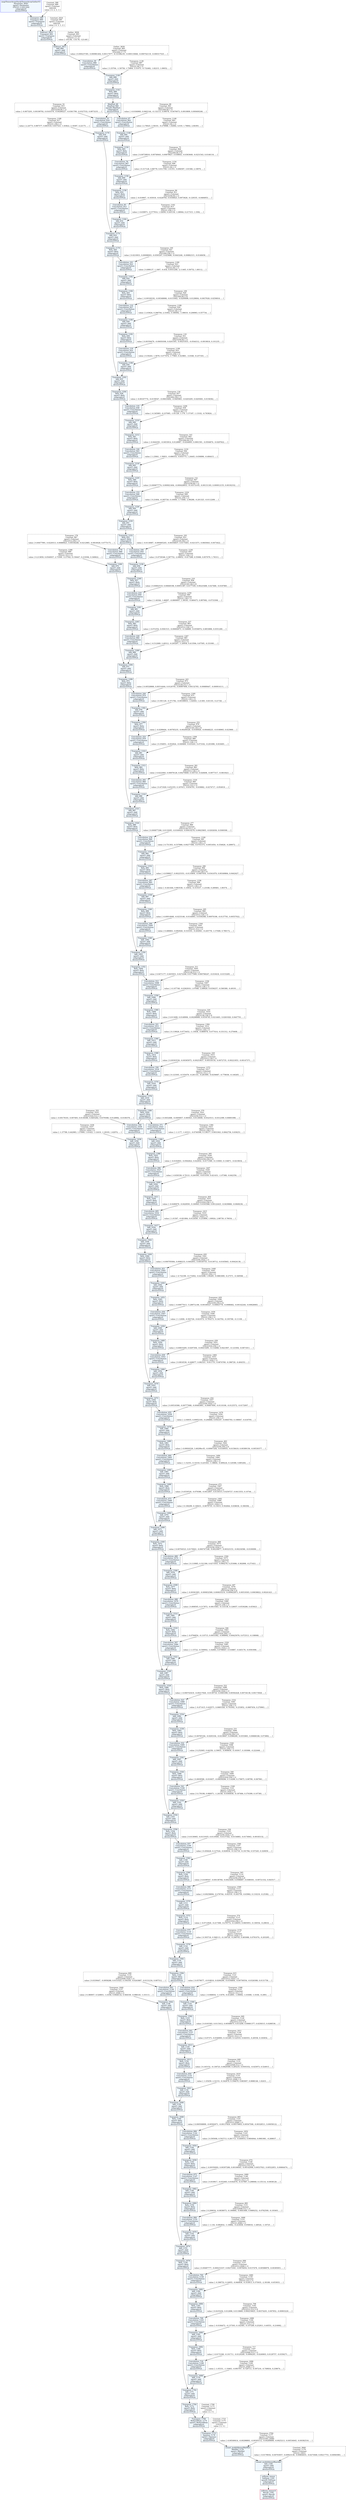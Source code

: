 digraph 
{
    Softmax_1181 [shape=box color=black label="softmax_tensor\nSoftmax_1181\nopset8::Softmax\nsubgraph=0\ndevice=FPGA" fillcolor=aliceblue style=filled]
    Result_1182 [shape=box color=crimson penwidth=1.5 label="softmax_tensor:0\nResult_1182\nopset1::Result\nsubgraph=0\ndevice=FPGA" fillcolor=aliceblue style=filled]
    Softmax_1181 -> Result_1182
    Add_1180 [shape=box color=black label="resnet_model/dense/BiasAdd\nAdd_1180\nopset1::Add\nsubgraph=0\ndevice=FPGA" fillcolor=aliceblue style=filled]
    Add_1180 -> Softmax_1181
    MatMul_1178 [shape=box color=black label="resnet_model/dense/MatMul\nMatMul_1178\nopset1::MatMul\nsubgraph=0\ndevice=FPGA" fillcolor=aliceblue style=filled]
    MatMul_1178 -> Add_1180
    CLONE_0[ shape="box"  style="dashed"  color="black"  label="Constant_3840\nConstant_1179\nopset1::Constant
{f32}[1,1001]
value: [ -0.0179934, -0.00703057, -0.00923136, -0.00804031, -0.0273049, 0.00217751, -0.00945961, ... ]" ]
    CLONE_0 -> Add_1180
    Squeeze_1176 [shape=box color=black label="Transpose_1712\nSqueeze_1176\nopset1::Squeeze\nsubgraph=0\ndevice=FPGA" fillcolor=aliceblue style=filled]
    Squeeze_1176 -> MatMul_1178
    CLONE_1[ shape="box"  style="dashed"  color="black"  label="Transpose_3764\nConstant_1177\nopset1::Constant
{f32}[1001,2048]
value: [ -0.00549414, -0.00298893, -0.00305112, -0.00269899, -0.0025213, -0.00534045, -0.00382516, ... ]" ]
    CLONE_1 -> MatMul_1178
    ReduceMean_1174 [shape=box color=black label="Transpose_1708\nReduceMean_1174\nopset1::ReduceMean\nsubgraph=0\ndevice=FPGA" fillcolor=aliceblue style=filled]
    ReduceMean_1174 -> Squeeze_1176
    CLONE_2[ shape="box"  style="dashed"  color="black"  label="Constant_1710\nConstant_1175\nopset1::Constant
{i32}[2]
value: [ 2, 3 ]" ]
    CLONE_2 -> Squeeze_1176
    Relu_1172 [shape=box color=black label="Transpose_1704\nRelu_1172\nopset1::Relu\nsubgraph=0\ndevice=FPGA" fillcolor=aliceblue style=filled]
    Relu_1172 -> ReduceMean_1174
    CLONE_3[ shape="box"  style="dashed"  color="black"  label="Constant_1706\nConstant_1173\nopset1::Constant
{i32}[2]
value: [ 2, 3 ]" ]
    CLONE_3 -> ReduceMean_1174
    Add_1171 [shape=box color=black label="Transpose_1702\nAdd_1171\nopset1::Add\nsubgraph=0\ndevice=FPGA" fillcolor=aliceblue style=filled]
    Add_1171 -> Relu_1172
    Add_1170 [shape=box color=black label="Transpose_1698\nAdd_1170\nopset1::Add\nsubgraph=0\ndevice=FPGA" fillcolor=aliceblue style=filled]
    Add_1170 -> Add_1171
    Relu_1156 [shape=box color=black label="Transpose_1676\nRelu_1156\nopset1::Relu\nsubgraph=0\ndevice=FPGA" fillcolor=aliceblue style=filled]
    Relu_1156 -> Add_1171
    Add_1155 [shape=box color=black label="Transpose_1674\nAdd_1155\nopset1::Add\nsubgraph=0\ndevice=FPGA" fillcolor=aliceblue style=filled]
    Add_1155 -> Relu_1156
    Add_1154 [shape=box color=black label="Transpose_1670\nAdd_1154\nopset1::Add\nsubgraph=0\ndevice=FPGA" fillcolor=aliceblue style=filled]
    Add_1154 -> Add_1155
    Relu_1140 [shape=box color=black label="Transpose_1648\nRelu_1140\nopset1::Relu\nsubgraph=0\ndevice=FPGA" fillcolor=aliceblue style=filled]
    Relu_1140 -> Add_1155
    Add_1139 [shape=box color=black label="Transpose_1646\nAdd_1139\nopset1::Add\nsubgraph=0\ndevice=FPGA" fillcolor=aliceblue style=filled]
    Add_1139 -> Relu_1140
    Add_1134 [shape=box color=black label="Transpose_1621\nAdd_1134\nopset1::Add\nsubgraph=0\ndevice=FPGA" fillcolor=aliceblue style=filled]
    Add_1134 -> Add_1139
    Add_1138 [shape=box color=black label="Transpose_1642\nAdd_1138\nopset1::Add\nsubgraph=0\ndevice=FPGA" fillcolor=aliceblue style=filled]
    Add_1138 -> Add_1139
    Convolution_1136 [shape=box color=black label="Convolution_601\nConvolution_1136\nopset1::Convolution\nsubgraph=0\ndevice=FPGA" fillcolor=aliceblue style=filled]
    Convolution_1136 -> Add_1138
    CLONE_4[ shape="box"  style="dashed"  color="black"  label="Transpose_1640\nConstant_1137\nopset1::Constant
{f32}[1,2048,1,1]
value: [ 0.380957, 0.529851, -1.0358, 0.0648132, 0.564539, -0.988145, -1.03113, ... ]" ]
    CLONE_4 -> Add_1138
    Relu_1120 [shape=box color=black label="Transpose_1584\nRelu_1120\nopset1::Relu\nsubgraph=0\ndevice=FPGA" fillcolor=aliceblue style=filled]
    Relu_1120 -> Convolution_1136
    CLONE_5[ shape="box"  style="dashed"  color="black"  label="Transpose_600\nConstant_1135\nopset1::Constant
{f32}[2048,1024,1,1]
value: [ 0.0339447, -0.0958288, 0.0151025, 0.104359, -0.0243887, -0.0131234, 0.087512, ... ]" ]
    CLONE_5 -> Convolution_1136
    Add_1119 [shape=box color=black label="Transpose_1582\nAdd_1119\nopset1::Add\nsubgraph=0\ndevice=FPGA" fillcolor=aliceblue style=filled]
    Add_1119 -> Relu_1120
    Add_1118 [shape=box color=black label="Transpose_1578\nAdd_1118\nopset1::Add\nsubgraph=0\ndevice=FPGA" fillcolor=aliceblue style=filled]
    Add_1118 -> Add_1119
    Relu_1104 [shape=box color=black label="Transpose_1556\nRelu_1104\nopset1::Relu\nsubgraph=0\ndevice=FPGA" fillcolor=aliceblue style=filled]
    Relu_1104 -> Add_1119
    Add_1103 [shape=box color=black label="Transpose_1554\nAdd_1103\nopset1::Add\nsubgraph=0\ndevice=FPGA" fillcolor=aliceblue style=filled]
    Add_1103 -> Relu_1104
    Add_1102 [shape=box color=black label="Transpose_1550\nAdd_1102\nopset1::Add\nsubgraph=0\ndevice=FPGA" fillcolor=aliceblue style=filled]
    Add_1102 -> Add_1103
    Relu_1088 [shape=box color=black label="Transpose_1528\nRelu_1088\nopset1::Relu\nsubgraph=0\ndevice=FPGA" fillcolor=aliceblue style=filled]
    Relu_1088 -> Add_1103
    Add_1087 [shape=box color=black label="Transpose_1526\nAdd_1087\nopset1::Add\nsubgraph=0\ndevice=FPGA" fillcolor=aliceblue style=filled]
    Add_1087 -> Relu_1088
    Add_1086 [shape=box color=black label="Transpose_1522\nAdd_1086\nopset1::Add\nsubgraph=0\ndevice=FPGA" fillcolor=aliceblue style=filled]
    Add_1086 -> Add_1087
    Relu_1072 [shape=box color=black label="Transpose_1500\nRelu_1072\nopset1::Relu\nsubgraph=0\ndevice=FPGA" fillcolor=aliceblue style=filled]
    Relu_1072 -> Add_1087
    Add_1071 [shape=box color=black label="Transpose_1498\nAdd_1071\nopset1::Add\nsubgraph=0\ndevice=FPGA" fillcolor=aliceblue style=filled]
    Add_1071 -> Relu_1072
    Add_1070 [shape=box color=black label="Transpose_1494\nAdd_1070\nopset1::Add\nsubgraph=0\ndevice=FPGA" fillcolor=aliceblue style=filled]
    Add_1070 -> Add_1071
    Relu_1056 [shape=box color=black label="Transpose_1472\nRelu_1056\nopset1::Relu\nsubgraph=0\ndevice=FPGA" fillcolor=aliceblue style=filled]
    Relu_1056 -> Add_1071
    Add_1055 [shape=box color=black label="Transpose_1470\nAdd_1055\nopset1::Add\nsubgraph=0\ndevice=FPGA" fillcolor=aliceblue style=filled]
    Add_1055 -> Relu_1056
    Add_1054 [shape=box color=black label="Transpose_1466\nAdd_1054\nopset1::Add\nsubgraph=0\ndevice=FPGA" fillcolor=aliceblue style=filled]
    Add_1054 -> Add_1055
    Relu_1040 [shape=box color=black label="Transpose_1444\nRelu_1040\nopset1::Relu\nsubgraph=0\ndevice=FPGA" fillcolor=aliceblue style=filled]
    Relu_1040 -> Add_1055
    Add_1039 [shape=box color=black label="Transpose_1442\nAdd_1039\nopset1::Add\nsubgraph=0\ndevice=FPGA" fillcolor=aliceblue style=filled]
    Add_1039 -> Relu_1040
    Add_1034 [shape=box color=black label="Transpose_1417\nAdd_1034\nopset1::Add\nsubgraph=0\ndevice=FPGA" fillcolor=aliceblue style=filled]
    Add_1034 -> Add_1039
    Add_1038 [shape=box color=black label="Transpose_1438\nAdd_1038\nopset1::Add\nsubgraph=0\ndevice=FPGA" fillcolor=aliceblue style=filled]
    Add_1038 -> Add_1039
    Convolution_1036 [shape=box color=black label="Convolution_356\nConvolution_1036\nopset1::Convolution\nsubgraph=0\ndevice=FPGA" fillcolor=aliceblue style=filled]
    Convolution_1036 -> Add_1038
    CLONE_6[ shape="box"  style="dashed"  color="black"  label="Transpose_1436\nConstant_1037\nopset1::Constant
{f32}[1,1024,1,1]
value: [ -1.37789, 0.442983, 1.57809, 1.01422, 1.12419, -1.29193, 1.62974, ... ]" ]
    CLONE_6 -> Add_1038
    Relu_1020 [shape=box color=black label="Transpose_1380\nRelu_1020\nopset1::Relu\nsubgraph=0\ndevice=FPGA" fillcolor=aliceblue style=filled]
    Relu_1020 -> Convolution_1036
    CLONE_7[ shape="box"  style="dashed"  color="black"  label="Transpose_355\nConstant_1035\nopset1::Constant
{f32}[1024,512,1,1]
value: [ -0.00176161, 0.007493, 0.0136366, 0.0403262, 0.0376586, 0.0128982, -0.0106376, ... ]" ]
    CLONE_7 -> Convolution_1036
    Add_1019 [shape=box color=black label="Transpose_1378\nAdd_1019\nopset1::Add\nsubgraph=0\ndevice=FPGA" fillcolor=aliceblue style=filled]
    Add_1019 -> Relu_1020
    Add_1018 [shape=box color=black label="Transpose_1374\nAdd_1018\nopset1::Add\nsubgraph=0\ndevice=FPGA" fillcolor=aliceblue style=filled]
    Add_1018 -> Add_1019
    Relu_1004 [shape=box color=black label="Transpose_1352\nRelu_1004\nopset1::Relu\nsubgraph=0\ndevice=FPGA" fillcolor=aliceblue style=filled]
    Relu_1004 -> Add_1019
    Add_1003 [shape=box color=black label="Transpose_1350\nAdd_1003\nopset1::Add\nsubgraph=0\ndevice=FPGA" fillcolor=aliceblue style=filled]
    Add_1003 -> Relu_1004
    Add_1002 [shape=box color=black label="Transpose_1346\nAdd_1002\nopset1::Add\nsubgraph=0\ndevice=FPGA" fillcolor=aliceblue style=filled]
    Add_1002 -> Add_1003
    Relu_988 [shape=box color=black label="Transpose_1324\nRelu_988\nopset1::Relu\nsubgraph=0\ndevice=FPGA" fillcolor=aliceblue style=filled]
    Relu_988 -> Add_1003
    Add_987 [shape=box color=black label="Transpose_1322\nAdd_987\nopset1::Add\nsubgraph=0\ndevice=FPGA" fillcolor=aliceblue style=filled]
    Add_987 -> Relu_988
    Add_986 [shape=box color=black label="Transpose_1318\nAdd_986\nopset1::Add\nsubgraph=0\ndevice=FPGA" fillcolor=aliceblue style=filled]
    Add_986 -> Add_987
    Relu_972 [shape=box color=black label="Transpose_1296\nRelu_972\nopset1::Relu\nsubgraph=0\ndevice=FPGA" fillcolor=aliceblue style=filled]
    Relu_972 -> Add_987
    Add_971 [shape=box color=black label="Transpose_1294\nAdd_971\nopset1::Add\nsubgraph=0\ndevice=FPGA" fillcolor=aliceblue style=filled]
    Add_971 -> Relu_972
    Add_966 [shape=box color=black label="Transpose_1269\nAdd_966\nopset1::Add\nsubgraph=0\ndevice=FPGA" fillcolor=aliceblue style=filled]
    Add_966 -> Add_971
    Add_970 [shape=box color=black label="Transpose_1290\nAdd_970\nopset1::Add\nsubgraph=0\ndevice=FPGA" fillcolor=aliceblue style=filled]
    Add_970 -> Add_971
    Convolution_968 [shape=box color=black label="Convolution_179\nConvolution_968\nopset1::Convolution\nsubgraph=0\ndevice=FPGA" fillcolor=aliceblue style=filled]
    Convolution_968 -> Add_970
    CLONE_8[ shape="box"  style="dashed"  color="black"  label="Transpose_1288\nConstant_969\nopset1::Constant
{f32}[1,512,1,1]
value: [ 0.213859, 0.0540937, 2.73309, -2.27542, 0.156447, 0.219394, 0.349622, ... ]" ]
    CLONE_8 -> Add_970
    Relu_952 [shape=box color=black label="Transpose_1232\nRelu_952\nopset1::Relu\nsubgraph=0\ndevice=FPGA" fillcolor=aliceblue style=filled]
    Relu_952 -> Convolution_968
    CLONE_9[ shape="box"  style="dashed"  color="black"  label="Transpose_178\nConstant_967\nopset1::Constant
{f32}[512,256,1,1]
value: [ 0.00477991, 0.0229313, 0.00889421, 0.00336246, -0.0212985, -0.0816028, 0.0775175, ... ]" ]
    CLONE_9 -> Convolution_968
    Add_951 [shape=box color=black label="Transpose_1230\nAdd_951\nopset1::Add\nsubgraph=0\ndevice=FPGA" fillcolor=aliceblue style=filled]
    Add_951 -> Relu_952
    Add_950 [shape=box color=black label="Transpose_1226\nAdd_950\nopset1::Add\nsubgraph=0\ndevice=FPGA" fillcolor=aliceblue style=filled]
    Add_950 -> Add_951
    Relu_936 [shape=box color=black label="Transpose_1204\nRelu_936\nopset1::Relu\nsubgraph=0\ndevice=FPGA" fillcolor=aliceblue style=filled]
    Relu_936 -> Add_951
    Add_935 [shape=box color=black label="Transpose_1202\nAdd_935\nopset1::Add\nsubgraph=0\ndevice=FPGA" fillcolor=aliceblue style=filled]
    Add_935 -> Relu_936
    Add_934 [shape=box color=black label="Transpose_1198\nAdd_934\nopset1::Add\nsubgraph=0\ndevice=FPGA" fillcolor=aliceblue style=filled]
    Add_934 -> Add_935
    Relu_920 [shape=box color=black label="Transpose_1176\nRelu_920\nopset1::Relu\nsubgraph=0\ndevice=FPGA" fillcolor=aliceblue style=filled]
    Relu_920 -> Add_935
    Add_919 [shape=box color=black label="Transpose_1174\nAdd_919\nopset1::Add\nsubgraph=0\ndevice=FPGA" fillcolor=aliceblue style=filled]
    Add_919 -> Relu_920
    Add_914 [shape=box color=black label="Transpose_1164\nAdd_914\nopset1::Add\nsubgraph=0\ndevice=FPGA" fillcolor=aliceblue style=filled]
    Add_914 -> Add_919
    Add_918 [shape=box color=black label="Transpose_1170\nAdd_918\nopset1::Add\nsubgraph=0\ndevice=FPGA" fillcolor=aliceblue style=filled]
    Add_918 -> Add_919
    Convolution_916 [shape=box color=black label="Convolution_53\nConvolution_916\nopset1::Convolution\nsubgraph=0\ndevice=FPGA" fillcolor=aliceblue style=filled]
    Convolution_916 -> Add_918
    CLONE_10[ shape="box"  style="dashed"  color="black"  label="Transpose_1168\nConstant_917\nopset1::Constant
{f32}[1,256,1,1]
value: [ 2.24773, 0.987577, 0.863518, 0.837523, -1.83822, 2.18397, 4.22175, ... ]" ]
    CLONE_10 -> Add_918
    MaxPool_900 [shape=box color=black label="MaxPool_46\nMaxPool_900\nopset8::MaxPool\nsubgraph=0\ndevice=FPGA" fillcolor=aliceblue style=filled]
    MaxPool_900 -> Convolution_916
    CLONE_11[ shape="box"  style="dashed"  color="black"  label="Transpose_52\nConstant_915\nopset1::Constant
{f32}[256,64,1,1]
value: [ -0.0673201, 0.00199792, 0.0163579, -0.00286227, -0.0361799, -0.0327532, 0.0873235, ... ]" ]
    CLONE_11 -> Convolution_916
    Relu_899 [shape=box color=black label="Transpose_1142\nRelu_899\nopset1::Relu\nsubgraph=0\ndevice=FPGA" fillcolor=aliceblue style=filled]
    Relu_899 -> MaxPool_900
    Add_898 [shape=box color=black label="Transpose_1140\nAdd_898\nopset1::Add\nsubgraph=0\ndevice=FPGA" fillcolor=aliceblue style=filled]
    Add_898 -> Relu_899
    Convolution_896 [shape=box color=black label="Convolution_39\nConvolution_896\nopset1::Convolution\nsubgraph=0\ndevice=FPGA" fillcolor=aliceblue style=filled]
    Convolution_896 -> Add_898
    CLONE_12[ shape="box"  style="dashed"  color="black"  label="Transpose_1138\nConstant_897\nopset1::Constant
{f32}[1,64,1,1]
value: [ 3.35704, -1.50758, 1.75804, 3.51075, -0.732482, 1.82215, 1.09052, ... ]" ]
    CLONE_12 -> Add_898
    Add_894 [shape=box color=black label="Subtract_3611\nAdd_894\nopset1::Add\nsubgraph=0\ndevice=FPGA" fillcolor=aliceblue style=filled]
    Add_894 -> Convolution_896
    CLONE_13[ shape="box"  style="dashed"  color="black"  label="Gather_3839\nConstant_895\nopset1::Constant
{f32}[64,3,7,7]
value: [ 0.000237391, 0.000961402, 0.00117077, -6.12198e-05, -0.000133846, -0.000742119, -0.000317525, ... ]" ]
    CLONE_13 -> Convolution_896
    Transpose_892 [shape=box color=black label="Subtract_2053\nTranspose_892\nopset1::Transpose\nsubgraph=0\ndevice=FPGA" fillcolor=aliceblue style=filled]
    Transpose_892 -> Add_894
    CLONE_14[ shape="box"  style="dashed"  color="black"  label="Gather_3836\nConstant_893\nopset1::Constant
{f32}[1,3,1,1]
value: [ -103.94, -116.78, -123.68 ]" ]
    CLONE_14 -> Add_894
    Transpose_890 [shape=box color=black label="Transpose_589\nTranspose_890\nopset1::Transpose\nsubgraph=0\ndevice=FPGA" fillcolor=aliceblue style=filled]
    Transpose_890 -> Transpose_892
    CLONE_15[ shape="box"  style="dashed"  color="black"  label="Constant_2024\nConstant_891\nopset1::Constant
{i64}[4]
value: [ 0, 3, 1, 2 ]" ]
    CLONE_15 -> Transpose_892
    CLONE_16[ shape="box"  style="dashed"  color="blue"  label="map/TensorArrayStack/TensorArrayGatherV3\nParameter_4043\nopset1::Parameter
{f32}[1,3,224,224]\nsubgraph=0\ndevice=FPGA"  fillcolor=aliceblue style=filled ]
    CLONE_16 -> Transpose_890
    CLONE_17[ shape="box"  style="dashed"  color="black"  label="Constant_588\nConstant_889\nopset1::Constant
{i64}[4]
value: [ 0, 2, 3, 1 ]" ]
    CLONE_17 -> Transpose_890
    Convolution_912 [shape=box color=black label="Convolution_85\nConvolution_912\nopset1::Convolution\nsubgraph=0\ndevice=FPGA" fillcolor=aliceblue style=filled]
    Convolution_912 -> Add_914
    CLONE_18[ shape="box"  style="dashed"  color="black"  label="Transpose_1162\nConstant_913\nopset1::Constant
{f32}[1,256,1,1]
value: [ -0.639971, -0.577914, 1.32856, 0.245134, -1.86944, 0.217315, 1.3392, ... ]" ]
    CLONE_18 -> Add_914
    Relu_910 [shape=box color=black label="Transpose_1158\nRelu_910\nopset1::Relu\nsubgraph=0\ndevice=FPGA" fillcolor=aliceblue style=filled]
    Relu_910 -> Convolution_912
    CLONE_19[ shape="box"  style="dashed"  color="black"  label="Transpose_84\nConstant_911\nopset1::Constant
{f32}[256,64,1,1]
value: [ -0.016607, -0.163018, -0.0228783, 0.0356923, 0.0973628, -0.129335, -0.0484953, ... ]" ]
    CLONE_19 -> Convolution_912
    Add_909 [shape=box color=black label="Transpose_1156\nAdd_909\nopset1::Add\nsubgraph=0\ndevice=FPGA" fillcolor=aliceblue style=filled]
    Add_909 -> Relu_910
    Convolution_907 [shape=box color=black label="Convolution_76\nConvolution_907\nopset1::Convolution\nsubgraph=0\ndevice=FPGA" fillcolor=aliceblue style=filled]
    Convolution_907 -> Add_909
    CLONE_20[ shape="box"  style="dashed"  color="black"  label="Transpose_1154\nConstant_908\nopset1::Constant
{f32}[1,64,1,1]
value: [ 0.317126, 4.88779, 0.911709, 1.01551, -0.694597, 3.91566, 2.19979, ... ]" ]
    CLONE_20 -> Add_909
    Relu_905 [shape=box color=black label="Transpose_1150\nRelu_905\nopset1::Relu\nsubgraph=0\ndevice=FPGA" fillcolor=aliceblue style=filled]
    Relu_905 -> Convolution_907
    CLONE_21[ shape="box"  style="dashed"  color="black"  label="Transpose_75\nConstant_906\nopset1::Constant
{f32}[64,64,3,3]
value: [ 0.00728916, 0.00749441, 0.00879627, 0.038643, -0.0363649, -0.0231543, 0.0146116, ... ]" ]
    CLONE_21 -> Convolution_907
    Add_904 [shape=box color=black label="Transpose_1148\nAdd_904\nopset1::Add\nsubgraph=0\ndevice=FPGA" fillcolor=aliceblue style=filled]
    Add_904 -> Relu_905
    Convolution_902 [shape=box color=black label="Convolution_67\nConvolution_902\nopset1::Convolution\nsubgraph=0\ndevice=FPGA" fillcolor=aliceblue style=filled]
    Convolution_902 -> Add_904
    CLONE_22[ shape="box"  style="dashed"  color="black"  label="Transpose_1146\nConstant_903\nopset1::Constant
{f32}[1,64,1,1]
value: [ 2.76025, 2.56101, -0.279988, 1.92682, 4.019, 1.76602, 2.84393, ... ]" ]
    CLONE_22 -> Add_904
    MaxPool_900 -> Convolution_902
    CLONE_23[ shape="box"  style="dashed"  color="black"  label="Transpose_66\nConstant_901\nopset1::Constant
{f32}[64,64,1,1]
value: [ -0.0184969, 0.0462144, -0.132115, 0.09078, -0.0476073, 0.0910809, 0.000400246, ... ]" ]
    CLONE_23 -> Convolution_902
    Convolution_932 [shape=box color=black label="Convolution_119\nConvolution_932\nopset1::Convolution\nsubgraph=0\ndevice=FPGA" fillcolor=aliceblue style=filled]
    Convolution_932 -> Add_934
    CLONE_24[ shape="box"  style="dashed"  color="black"  label="Transpose_1196\nConstant_933\nopset1::Constant
{f32}[1,256,1,1]
value: [ 0.50243, 1.5678, 0.477474, 1.77865, 0.323861, -3.0348, -0.257163, ... ]" ]
    CLONE_24 -> Add_934
    Relu_930 [shape=box color=black label="Transpose_1192\nRelu_930\nopset1::Relu\nsubgraph=0\ndevice=FPGA" fillcolor=aliceblue style=filled]
    Relu_930 -> Convolution_932
    CLONE_25[ shape="box"  style="dashed"  color="black"  label="Transpose_118\nConstant_931\nopset1::Constant
{f32}[256,64,1,1]
value: [ 0.00356479, -0.00650308, 0.0201505, -0.00251631, -0.0544312, -0.0919816, 0.101235, ... ]" ]
    CLONE_25 -> Convolution_932
    Add_929 [shape=box color=black label="Transpose_1190\nAdd_929\nopset1::Add\nsubgraph=0\ndevice=FPGA" fillcolor=aliceblue style=filled]
    Add_929 -> Relu_930
    Convolution_927 [shape=box color=black label="Convolution_110\nConvolution_927\nopset1::Convolution\nsubgraph=0\ndevice=FPGA" fillcolor=aliceblue style=filled]
    Convolution_927 -> Add_929
    CLONE_26[ shape="box"  style="dashed"  color="black"  label="Transpose_1188\nConstant_928\nopset1::Constant
{f32}[1,64,1,1]
value: [ 2.03624, 0.266704, 2.31602, 0.180092, -1.06619, -0.206963, 0.357734, ... ]" ]
    CLONE_26 -> Add_929
    Relu_925 [shape=box color=black label="Transpose_1184\nRelu_925\nopset1::Relu\nsubgraph=0\ndevice=FPGA" fillcolor=aliceblue style=filled]
    Relu_925 -> Convolution_927
    CLONE_27[ shape="box"  style="dashed"  color="black"  label="Transpose_109\nConstant_926\nopset1::Constant
{f32}[64,64,3,3]
value: [ -0.00328192, -0.00348666, -0.0151602, -0.0209496, 0.0129604, -0.0637628, 0.0256816, ... ]" ]
    CLONE_27 -> Convolution_927
    Add_924 [shape=box color=black label="Transpose_1182\nAdd_924\nopset1::Add\nsubgraph=0\ndevice=FPGA" fillcolor=aliceblue style=filled]
    Add_924 -> Relu_925
    Convolution_922 [shape=box color=black label="Convolution_101\nConvolution_922\nopset1::Convolution\nsubgraph=0\ndevice=FPGA" fillcolor=aliceblue style=filled]
    Convolution_922 -> Add_924
    CLONE_28[ shape="box"  style="dashed"  color="black"  label="Transpose_1180\nConstant_923\nopset1::Constant
{f32}[1,64,1,1]
value: [ 0.899137, 1.1807, -0.454, 0.0551208, -2.11465, 0.56752, 1.80112, ... ]" ]
    CLONE_28 -> Add_924
    Relu_920 -> Convolution_922
    CLONE_29[ shape="box"  style="dashed"  color="black"  label="Transpose_100\nConstant_921\nopset1::Constant
{f32}[64,256,1,1]
value: [ 0.0210931, 0.00098003, -0.0595247, 0.023686, -0.0443246, -0.00882315, -0.0148458, ... ]" ]
    CLONE_29 -> Convolution_922
    Convolution_948 [shape=box color=black label="Convolution_153\nConvolution_948\nopset1::Convolution\nsubgraph=0\ndevice=FPGA" fillcolor=aliceblue style=filled]
    Convolution_948 -> Add_950
    CLONE_30[ shape="box"  style="dashed"  color="black"  label="Transpose_1224\nConstant_949\nopset1::Constant
{f32}[1,256,1,1]
value: [ 0.21604, -0.285726, 0.10009, -1.71846, -2.96288, -0.201325, -0.0112269, ... ]" ]
    CLONE_30 -> Add_950
    Relu_946 [shape=box color=black label="Transpose_1220\nRelu_946\nopset1::Relu\nsubgraph=0\ndevice=FPGA" fillcolor=aliceblue style=filled]
    Relu_946 -> Convolution_948
    CLONE_31[ shape="box"  style="dashed"  color="black"  label="Transpose_152\nConstant_947\nopset1::Constant
{f32}[256,64,1,1]
value: [ 0.000877774, 0.000921404, -0.000428953, -9.10371e-05, -0.00131183, 0.000912155, 0.00192332, ... ]" ]
    CLONE_31 -> Convolution_948
    Add_945 [shape=box color=black label="Transpose_1218\nAdd_945\nopset1::Add\nsubgraph=0\ndevice=FPGA" fillcolor=aliceblue style=filled]
    Add_945 -> Relu_946
    Convolution_943 [shape=box color=black label="Convolution_144\nConvolution_943\nopset1::Convolution\nsubgraph=0\ndevice=FPGA" fillcolor=aliceblue style=filled]
    Convolution_943 -> Add_945
    CLONE_32[ shape="box"  style="dashed"  color="black"  label="Transpose_1216\nConstant_944\nopset1::Constant
{f32}[1,64,1,1]
value: [ 1.23841, 1.50831, -0.686553, -0.855775, 1.24445, 0.636896, -0.484415, ... ]" ]
    CLONE_32 -> Add_945
    Relu_941 [shape=box color=black label="Transpose_1212\nRelu_941\nopset1::Relu\nsubgraph=0\ndevice=FPGA" fillcolor=aliceblue style=filled]
    Relu_941 -> Convolution_943
    CLONE_33[ shape="box"  style="dashed"  color="black"  label="Transpose_143\nConstant_942\nopset1::Constant
{f32}[64,64,3,3]
value: [ -0.0444391, -0.0453914, 0.0128967, -0.0244693, 0.0901591, -0.0504874, -0.0287622, ... ]" ]
    CLONE_33 -> Convolution_943
    Add_940 [shape=box color=black label="Transpose_1210\nAdd_940\nopset1::Add\nsubgraph=0\ndevice=FPGA" fillcolor=aliceblue style=filled]
    Add_940 -> Relu_941
    Convolution_938 [shape=box color=black label="Convolution_135\nConvolution_938\nopset1::Convolution\nsubgraph=0\ndevice=FPGA" fillcolor=aliceblue style=filled]
    Convolution_938 -> Add_940
    CLONE_34[ shape="box"  style="dashed"  color="black"  label="Transpose_1208\nConstant_939\nopset1::Constant
{f32}[1,64,1,1]
value: [ -0.345983, -0.237085, -1.61126, 1.179, -1.57187, 1.13102, -0.763824, ... ]" ]
    CLONE_34 -> Add_940
    Relu_936 -> Convolution_938
    CLONE_35[ shape="box"  style="dashed"  color="black"  label="Transpose_134\nConstant_937\nopset1::Constant
{f32}[64,256,1,1]
value: [ -0.00167774, -0.0158547, -0.00610492, -0.0495861, -0.0203295, 0.0205061, 0.0158362, ... ]" ]
    CLONE_35 -> Convolution_938
    Convolution_964 [shape=box color=black label="Convolution_228\nConvolution_964\nopset1::Convolution\nsubgraph=0\ndevice=FPGA" fillcolor=aliceblue style=filled]
    Convolution_964 -> Add_966
    CLONE_36[ shape="box"  style="dashed"  color="black"  label="Transpose_1267\nConstant_965\nopset1::Constant
{f32}[1,512,1,1]
value: [ -0.512069, 2.49312, -0.293297, -1.20936, 0.413594, 0.67595, -0.331081, ... ]" ]
    CLONE_36 -> Add_966
    Relu_962 [shape=box color=black label="Transpose_1263\nRelu_962\nopset1::Relu\nsubgraph=0\ndevice=FPGA" fillcolor=aliceblue style=filled]
    Relu_962 -> Convolution_964
    CLONE_37[ shape="box"  style="dashed"  color="black"  label="Transpose_227\nConstant_963\nopset1::Constant
{f32}[512,128,1,1]
value: [ -0.072354, 0.0581515, -0.00692673, -0.144669, -0.0556974, 0.0853896, 0.0351269, ... ]" ]
    CLONE_37 -> Convolution_964
    Add_961 [shape=box color=black label="Transpose_1261\nAdd_961\nopset1::Add\nsubgraph=0\ndevice=FPGA" fillcolor=aliceblue style=filled]
    Add_961 -> Relu_962
    Convolution_959 [shape=box color=black label="Convolution_219\nConvolution_959\nopset1::Convolution\nsubgraph=0\ndevice=FPGA" fillcolor=aliceblue style=filled]
    Convolution_959 -> Add_961
    CLONE_38[ shape="box"  style="dashed"  color="black"  label="Transpose_1259\nConstant_960\nopset1::Constant
{f32}[1,128,1,1]
value: [ 1.44344, 1.46697, -0.0809007, 1.38183, -0.460475, 0.997082, -0.0733308, ... ]" ]
    CLONE_38 -> Add_961
    Relu_957 [shape=box color=black label="Transpose_1240\nRelu_957\nopset1::Relu\nsubgraph=0\ndevice=FPGA" fillcolor=aliceblue style=filled]
    Relu_957 -> Convolution_959
    CLONE_39[ shape="box"  style="dashed"  color="black"  label="Transpose_218\nConstant_958\nopset1::Constant
{f32}[128,128,3,3]
value: [ 0.00842519, 0.00849198, 0.00951387, 0.0177185, 0.00225486, 0.027466, -0.0187881, ... ]" ]
    CLONE_39 -> Convolution_959
    Add_956 [shape=box color=black label="Transpose_1238\nAdd_956\nopset1::Add\nsubgraph=0\ndevice=FPGA" fillcolor=aliceblue style=filled]
    Add_956 -> Relu_957
    Convolution_954 [shape=box color=black label="Convolution_194\nConvolution_954\nopset1::Convolution\nsubgraph=0\ndevice=FPGA" fillcolor=aliceblue style=filled]
    Convolution_954 -> Add_956
    CLONE_40[ shape="box"  style="dashed"  color="black"  label="Transpose_1236\nConstant_955\nopset1::Constant
{f32}[1,128,1,1]
value: [ 0.0739346, 0.387752, -2.08852, -0.417288, 0.55066, 0.857079, 1.76313, ... ]" ]
    CLONE_40 -> Add_956
    Relu_952 -> Convolution_954
    CLONE_41[ shape="box"  style="dashed"  color="black"  label="Transpose_193\nConstant_953\nopset1::Constant
{f32}[128,256,1,1]
value: [ -0.0118087, -0.000465245, -0.00356637, 0.0175401, -0.0213371, 0.0645643, 0.0473422, ... ]" ]
    CLONE_41 -> Convolution_954
    Convolution_984 [shape=box color=black label="Convolution_262\nConvolution_984\nopset1::Convolution\nsubgraph=0\ndevice=FPGA" fillcolor=aliceblue style=filled]
    Convolution_984 -> Add_986
    CLONE_42[ shape="box"  style="dashed"  color="black"  label="Transpose_1316\nConstant_985\nopset1::Constant
{f32}[1,512,1,1]
value: [ 0.471929, 0.452355, 0.187611, -0.634701, -0.639882, -0.0274717, -0.954919, ... ]" ]
    CLONE_42 -> Add_986
    Relu_982 [shape=box color=black label="Transpose_1312\nRelu_982\nopset1::Relu\nsubgraph=0\ndevice=FPGA" fillcolor=aliceblue style=filled]
    Relu_982 -> Convolution_984
    CLONE_43[ shape="box"  style="dashed"  color="black"  label="Transpose_261\nConstant_983\nopset1::Constant
{f32}[512,128,1,1]
value: [ 0.0222083, 0.00879128, 0.00270849, 0.165725, 0.028408, -0.0977317, -0.0810421, ... ]" ]
    CLONE_43 -> Convolution_984
    Add_981 [shape=box color=black label="Transpose_1310\nAdd_981\nopset1::Add\nsubgraph=0\ndevice=FPGA" fillcolor=aliceblue style=filled]
    Add_981 -> Relu_982
    Convolution_979 [shape=box color=black label="Convolution_253\nConvolution_979\nopset1::Convolution\nsubgraph=0\ndevice=FPGA" fillcolor=aliceblue style=filled]
    Convolution_979 -> Add_981
    CLONE_44[ shape="box"  style="dashed"  color="black"  label="Transpose_1308\nConstant_980\nopset1::Constant
{f32}[1,128,1,1]
value: [ 0.354951, -0.932924, -0.049469, -0.433241, 0.473162, -0.201696, -0.816491, ... ]" ]
    CLONE_44 -> Add_981
    Relu_977 [shape=box color=black label="Transpose_1304\nRelu_977\nopset1::Relu\nsubgraph=0\ndevice=FPGA" fillcolor=aliceblue style=filled]
    Relu_977 -> Convolution_979
    CLONE_45[ shape="box"  style="dashed"  color="black"  label="Transpose_252\nConstant_978\nopset1::Constant
{f32}[128,128,3,3]
value: [ -0.0298404, -0.00785235, -0.00209326, -0.0160926, -0.00448225, -0.0108965, 0.023969, ... ]" ]
    CLONE_45 -> Convolution_979
    Add_976 [shape=box color=black label="Transpose_1302\nAdd_976\nopset1::Add\nsubgraph=0\ndevice=FPGA" fillcolor=aliceblue style=filled]
    Add_976 -> Relu_977
    Convolution_974 [shape=box color=black label="Convolution_244\nConvolution_974\nopset1::Convolution\nsubgraph=0\ndevice=FPGA" fillcolor=aliceblue style=filled]
    Convolution_974 -> Add_976
    CLONE_46[ shape="box"  style="dashed"  color="black"  label="Transpose_1300\nConstant_975\nopset1::Constant
{f32}[1,128,1,1]
value: [ 0.591129, -0.371782, -0.00189633, -1.62043, 1.21365, -0.81101, 0.21728, ... ]" ]
    CLONE_46 -> Add_976
    Relu_972 -> Convolution_974
    CLONE_47[ shape="box"  style="dashed"  color="black"  label="Transpose_243\nConstant_973\nopset1::Constant
{f32}[128,512,1,1]
value: [ 0.00528866, 0.00314444, 0.0120791, 0.00997694, 0.00132765, -0.00689447, -0.000914111, ... ]" ]
    CLONE_47 -> Convolution_974
    Convolution_1000 [shape=box color=black label="Convolution_296\nConvolution_1000\nopset1::Convolution\nsubgraph=0\ndevice=FPGA" fillcolor=aliceblue style=filled]
    Convolution_1000 -> Add_1002
    CLONE_48[ shape="box"  style="dashed"  color="black"  label="Transpose_1344\nConstant_1001\nopset1::Constant
{f32}[1,512,1,1]
value: [ 0.486663, -0.892926, -0.533191, -0.202941, -0.245778, -1.57406, 0.780172, ... ]" ]
    CLONE_48 -> Add_1002
    Relu_998 [shape=box color=black label="Transpose_1340\nRelu_998\nopset1::Relu\nsubgraph=0\ndevice=FPGA" fillcolor=aliceblue style=filled]
    Relu_998 -> Convolution_1000
    CLONE_49[ shape="box"  style="dashed"  color="black"  label="Transpose_295\nConstant_999\nopset1::Constant
{f32}[512,128,1,1]
value: [ -0.00914948, -0.0233146, -0.0144901, 0.0164368, 0.00970196, -0.0137761, 0.00557022, ... ]" ]
    CLONE_49 -> Convolution_1000
    Add_997 [shape=box color=black label="Transpose_1338\nAdd_997\nopset1::Add\nsubgraph=0\ndevice=FPGA" fillcolor=aliceblue style=filled]
    Add_997 -> Relu_998
    Convolution_995 [shape=box color=black label="Convolution_287\nConvolution_995\nopset1::Convolution\nsubgraph=0\ndevice=FPGA" fillcolor=aliceblue style=filled]
    Convolution_995 -> Add_997
    CLONE_50[ shape="box"  style="dashed"  color="black"  label="Transpose_1336\nConstant_996\nopset1::Constant
{f32}[1,128,1,1]
value: [ -0.441444, 0.963538, -1.10932, -0.315537, -1.23166, 0.269461, 1.60374, ... ]" ]
    CLONE_50 -> Add_997
    Relu_993 [shape=box color=black label="Transpose_1332\nRelu_993\nopset1::Relu\nsubgraph=0\ndevice=FPGA" fillcolor=aliceblue style=filled]
    Relu_993 -> Convolution_995
    CLONE_51[ shape="box"  style="dashed"  color="black"  label="Transpose_286\nConstant_994\nopset1::Constant
{f32}[128,128,3,3]
value: [ -0.0388017, 0.00225353, -0.0135804, -0.0487934, -0.0341879, 0.00349864, 0.0442427, ... ]" ]
    CLONE_51 -> Convolution_995
    Add_992 [shape=box color=black label="Transpose_1330\nAdd_992\nopset1::Add\nsubgraph=0\ndevice=FPGA" fillcolor=aliceblue style=filled]
    Add_992 -> Relu_993
    Convolution_990 [shape=box color=black label="Convolution_278\nConvolution_990\nopset1::Convolution\nsubgraph=0\ndevice=FPGA" fillcolor=aliceblue style=filled]
    Convolution_990 -> Add_992
    CLONE_52[ shape="box"  style="dashed"  color="black"  label="Transpose_1328\nConstant_991\nopset1::Constant
{f32}[1,128,1,1]
value: [ 0.751303, -0.537866, 0.00277566, -0.0701575, -0.0051854, -0.354626, -0.289072, ... ]" ]
    CLONE_52 -> Add_992
    Relu_988 -> Convolution_990
    CLONE_53[ shape="box"  style="dashed"  color="black"  label="Transpose_277\nConstant_989\nopset1::Constant
{f32}[128,512,1,1]
value: [ 0.000877296, 0.0119295, -0.0160424, -0.00414278, 0.00625805, -0.0202636, 0.0369308, ... ]" ]
    CLONE_53 -> Convolution_990
    Convolution_1016 [shape=box color=black label="Convolution_330\nConvolution_1016\nopset1::Convolution\nsubgraph=0\ndevice=FPGA" fillcolor=aliceblue style=filled]
    Convolution_1016 -> Add_1018
    CLONE_54[ shape="box"  style="dashed"  color="black"  label="Transpose_1372\nConstant_1017\nopset1::Constant
{f32}[1,512,1,1]
value: [ 0.123305, -0.535479, -0.261141, -0.281909, -0.0256687, -0.778036, -0.140265, ... ]" ]
    CLONE_54 -> Add_1018
    Relu_1014 [shape=box color=black label="Transpose_1368\nRelu_1014\nopset1::Relu\nsubgraph=0\ndevice=FPGA" fillcolor=aliceblue style=filled]
    Relu_1014 -> Convolution_1016
    CLONE_55[ shape="box"  style="dashed"  color="black"  label="Transpose_329\nConstant_1015\nopset1::Constant
{f32}[512,128,1,1]
value: [ 0.00303536, -0.00365975, -0.00253837, -0.00318154, -0.0072735, -0.00221853, -0.00147371, ... ]" ]
    CLONE_55 -> Convolution_1016
    Add_1013 [shape=box color=black label="Transpose_1366\nAdd_1013\nopset1::Add\nsubgraph=0\ndevice=FPGA" fillcolor=aliceblue style=filled]
    Add_1013 -> Relu_1014
    Convolution_1011 [shape=box color=black label="Convolution_321\nConvolution_1011\nopset1::Convolution\nsubgraph=0\ndevice=FPGA" fillcolor=aliceblue style=filled]
    Convolution_1011 -> Add_1013
    CLONE_56[ shape="box"  style="dashed"  color="black"  label="Transpose_1364\nConstant_1012\nopset1::Constant
{f32}[1,128,1,1]
value: [ 0.119626, 0.0774452, -1.15638, -0.880678, -0.077414, -0.331312, -0.270408, ... ]" ]
    CLONE_56 -> Add_1013
    Relu_1009 [shape=box color=black label="Transpose_1360\nRelu_1009\nopset1::Relu\nsubgraph=0\ndevice=FPGA" fillcolor=aliceblue style=filled]
    Relu_1009 -> Convolution_1011
    CLONE_57[ shape="box"  style="dashed"  color="black"  label="Transpose_320\nConstant_1010\nopset1::Constant
{f32}[128,128,3,3]
value: [ 0.013498, 0.0148906, -0.00298989, 0.0554745, 0.0214401, 0.0261928, 0.0447701, ... ]" ]
    CLONE_57 -> Convolution_1011
    Add_1008 [shape=box color=black label="Transpose_1358\nAdd_1008\nopset1::Add\nsubgraph=0\ndevice=FPGA" fillcolor=aliceblue style=filled]
    Add_1008 -> Relu_1009
    Convolution_1006 [shape=box color=black label="Convolution_312\nConvolution_1006\nopset1::Convolution\nsubgraph=0\ndevice=FPGA" fillcolor=aliceblue style=filled]
    Convolution_1006 -> Add_1008
    CLONE_58[ shape="box"  style="dashed"  color="black"  label="Transpose_1356\nConstant_1007\nopset1::Constant
{f32}[1,128,1,1]
value: [ -0.107748, -0.0362919, 1.07046, -2.86929, 0.0356257, -0.560389, -0.49191, ... ]" ]
    CLONE_58 -> Add_1008
    Relu_1004 -> Convolution_1006
    CLONE_59[ shape="box"  style="dashed"  color="black"  label="Transpose_311\nConstant_1005\nopset1::Constant
{f32}[128,512,1,1]
value: [ 0.0471177, 0.0455931, 0.0272248, 0.0177069, 0.000766247, -0.010418, -0.0153285, ... ]" ]
    CLONE_59 -> Convolution_1006
    Convolution_1032 [shape=box color=black label="Convolution_405\nConvolution_1032\nopset1::Convolution\nsubgraph=0\ndevice=FPGA" fillcolor=aliceblue style=filled]
    Convolution_1032 -> Add_1034
    CLONE_60[ shape="box"  style="dashed"  color="black"  label="Transpose_1415\nConstant_1033\nopset1::Constant
{f32}[1,1024,1,1]
value: [ 1.01567, -0.001884, 0.0124581, 0.253894, 1.90924, 2.88739, 0.76034, ... ]" ]
    CLONE_60 -> Add_1034
    Relu_1030 [shape=box color=black label="Transpose_1411\nRelu_1030\nopset1::Relu\nsubgraph=0\ndevice=FPGA" fillcolor=aliceblue style=filled]
    Relu_1030 -> Convolution_1032
    CLONE_61[ shape="box"  style="dashed"  color="black"  label="Transpose_404\nConstant_1031\nopset1::Constant
{f32}[1024,256,1,1]
value: [ -0.0280679, -0.0428591, 0.160943, 0.0163388, 0.00122425, -0.0439866, -0.0649236, ... ]" ]
    CLONE_61 -> Convolution_1032
    Add_1029 [shape=box color=black label="Transpose_1409\nAdd_1029\nopset1::Add\nsubgraph=0\ndevice=FPGA" fillcolor=aliceblue style=filled]
    Add_1029 -> Relu_1030
    Convolution_1027 [shape=box color=black label="Convolution_396\nConvolution_1027\nopset1::Convolution\nsubgraph=0\ndevice=FPGA" fillcolor=aliceblue style=filled]
    Convolution_1027 -> Add_1029
    CLONE_62[ shape="box"  style="dashed"  color="black"  label="Transpose_1407\nConstant_1028\nopset1::Constant
{f32}[1,256,1,1]
value: [ -0.830338, 0.70121, 0.240395, -0.615359, 0.421431, -1.07368, -0.642356, ... ]" ]
    CLONE_62 -> Add_1029
    Relu_1025 [shape=box color=black label="Transpose_1388\nRelu_1025\nopset1::Relu\nsubgraph=0\ndevice=FPGA" fillcolor=aliceblue style=filled]
    Relu_1025 -> Convolution_1027
    CLONE_63[ shape="box"  style="dashed"  color="black"  label="Transpose_395\nConstant_1026\nopset1::Constant
{f32}[256,256,3,3]
value: [ -0.0192603, -0.0562822, 0.022932, -0.0171569, -0.110083, 0.134871, -0.0219634, ... ]" ]
    CLONE_63 -> Convolution_1027
    Add_1024 [shape=box color=black label="Transpose_1386\nAdd_1024\nopset1::Add\nsubgraph=0\ndevice=FPGA" fillcolor=aliceblue style=filled]
    Add_1024 -> Relu_1025
    Convolution_1022 [shape=box color=black label="Convolution_371\nConvolution_1022\nopset1::Convolution\nsubgraph=0\ndevice=FPGA" fillcolor=aliceblue style=filled]
    Convolution_1022 -> Add_1024
    CLONE_64[ shape="box"  style="dashed"  color="black"  label="Transpose_1384\nConstant_1023\nopset1::Constant
{f32}[1,256,1,1]
value: [ -1.1177, -1.63311, -0.0740568, 0.138377, 0.0931943, 0.0842756, 0.636251, ... ]" ]
    CLONE_64 -> Add_1024
    Relu_1020 -> Convolution_1022
    CLONE_65[ shape="box"  style="dashed"  color="black"  label="Transpose_370\nConstant_1021\nopset1::Constant
{f32}[256,512,1,1]
value: [ 0.0452488, -0.0400857, 0.065921, 0.0118006, -0.0323513, -0.0312399, 0.00691098, ... ]" ]
    CLONE_65 -> Convolution_1022
    Convolution_1052 [shape=box color=black label="Convolution_439\nConvolution_1052\nopset1::Convolution\nsubgraph=0\ndevice=FPGA" fillcolor=aliceblue style=filled]
    Convolution_1052 -> Add_1054
    CLONE_66[ shape="box"  style="dashed"  color="black"  label="Transpose_1464\nConstant_1053\nopset1::Constant
{f32}[1,1024,1,1]
value: [ 0.0816536, -0.448077, 0.082321, -0.611751, 0.0874769, -0.396729, -0.404353, ... ]" ]
    CLONE_66 -> Add_1054
    Relu_1050 [shape=box color=black label="Transpose_1460\nRelu_1050\nopset1::Relu\nsubgraph=0\ndevice=FPGA" fillcolor=aliceblue style=filled]
    Relu_1050 -> Convolution_1052
    CLONE_67[ shape="box"  style="dashed"  color="black"  label="Transpose_438\nConstant_1051\nopset1::Constant
{f32}[1024,256,1,1]
value: [ -0.00810285, 0.0297304, -0.00415295, -0.114068, 0.0421907, -0.123304, -0.0671811, ... ]" ]
    CLONE_67 -> Convolution_1052
    Add_1049 [shape=box color=black label="Transpose_1458\nAdd_1049\nopset1::Add\nsubgraph=0\ndevice=FPGA" fillcolor=aliceblue style=filled]
    Add_1049 -> Relu_1050
    Convolution_1047 [shape=box color=black label="Convolution_430\nConvolution_1047\nopset1::Convolution\nsubgraph=0\ndevice=FPGA" fillcolor=aliceblue style=filled]
    Convolution_1047 -> Add_1049
    CLONE_68[ shape="box"  style="dashed"  color="black"  label="Transpose_1456\nConstant_1048\nopset1::Constant
{f32}[1,256,1,1]
value: [ 1.12006, -0.563726, -0.623572, -0.793273, -0.343792, -0.195768, -0.11109, ... ]" ]
    CLONE_68 -> Add_1049
    Relu_1045 [shape=box color=black label="Transpose_1452\nRelu_1045\nopset1::Relu\nsubgraph=0\ndevice=FPGA" fillcolor=aliceblue style=filled]
    Relu_1045 -> Convolution_1047
    CLONE_69[ shape="box"  style="dashed"  color="black"  label="Transpose_429\nConstant_1046\nopset1::Constant
{f32}[256,256,3,3]
value: [ -0.00677013, -5.28971e-06, -0.00169327, -0.00843778, -0.0088462, -0.00142244, -0.00628083, ... ]" ]
    CLONE_69 -> Convolution_1047
    Add_1044 [shape=box color=black label="Transpose_1450\nAdd_1044\nopset1::Add\nsubgraph=0\ndevice=FPGA" fillcolor=aliceblue style=filled]
    Add_1044 -> Relu_1045
    Convolution_1042 [shape=box color=black label="Convolution_421\nConvolution_1042\nopset1::Convolution\nsubgraph=0\ndevice=FPGA" fillcolor=aliceblue style=filled]
    Convolution_1042 -> Add_1044
    CLONE_70[ shape="box"  style="dashed"  color="black"  label="Transpose_1448\nConstant_1043\nopset1::Constant
{f32}[1,256,1,1]
value: [ -0.732199, -0.172002, -0.423298, 1.00285, -0.0881809, -0.27571, -0.349566, ... ]" ]
    CLONE_70 -> Add_1044
    Relu_1040 -> Convolution_1042
    CLONE_71[ shape="box"  style="dashed"  color="black"  label="Transpose_420\nConstant_1041\nopset1::Constant
{f32}[256,1024,1,1]
value: [ -0.000795084, 0.0080233, 0.0402951, 0.00530755, -0.0139712, -0.0165845, -0.00424138, ... ]" ]
    CLONE_71 -> Convolution_1042
    Convolution_1068 [shape=box color=black label="Convolution_473\nConvolution_1068\nopset1::Convolution\nsubgraph=0\ndevice=FPGA" fillcolor=aliceblue style=filled]
    Convolution_1068 -> Add_1070
    CLONE_72[ shape="box"  style="dashed"  color="black"  label="Transpose_1492\nConstant_1069\nopset1::Constant
{f32}[1,1024,1,1]
value: [ 0.106299, 0.148431, -0.0679735, -0.15015, 0.502844, 0.638636, -0.306394, ... ]" ]
    CLONE_72 -> Add_1070
    Relu_1066 [shape=box color=black label="Transpose_1488\nRelu_1066\nopset1::Relu\nsubgraph=0\ndevice=FPGA" fillcolor=aliceblue style=filled]
    Relu_1066 -> Convolution_1068
    CLONE_73[ shape="box"  style="dashed"  color="black"  label="Transpose_472\nConstant_1067\nopset1::Constant
{f32}[1024,256,1,1]
value: [ 0.0530526, -0.079386, -0.0412607, 0.0130315, 0.0250727, 0.0413353, 0.10744, ... ]" ]
    CLONE_73 -> Convolution_1068
    Add_1065 [shape=box color=black label="Transpose_1486\nAdd_1065\nopset1::Add\nsubgraph=0\ndevice=FPGA" fillcolor=aliceblue style=filled]
    Add_1065 -> Relu_1066
    Convolution_1063 [shape=box color=black label="Convolution_464\nConvolution_1063\nopset1::Convolution\nsubgraph=0\ndevice=FPGA" fillcolor=aliceblue style=filled]
    Convolution_1063 -> Add_1065
    CLONE_74[ shape="box"  style="dashed"  color="black"  label="Transpose_1484\nConstant_1064\nopset1::Constant
{f32}[1,256,1,1]
value: [ -1.52351, 0.14318, 0.225343, -1.38804, -0.499224, 0.120366, 0.865264, ... ]" ]
    CLONE_74 -> Add_1065
    Relu_1061 [shape=box color=black label="Transpose_1480\nRelu_1061\nopset1::Relu\nsubgraph=0\ndevice=FPGA" fillcolor=aliceblue style=filled]
    Relu_1061 -> Convolution_1063
    CLONE_75[ shape="box"  style="dashed"  color="black"  label="Transpose_463\nConstant_1062\nopset1::Constant
{f32}[256,256,3,3]
value: [ -0.00826326, 3.46298e-05, -0.00907244, -0.0140055, -0.0158419, 0.00389156, -0.00530377, ... ]" ]
    CLONE_75 -> Convolution_1063
    Add_1060 [shape=box color=black label="Transpose_1478\nAdd_1060\nopset1::Add\nsubgraph=0\ndevice=FPGA" fillcolor=aliceblue style=filled]
    Add_1060 -> Relu_1061
    Convolution_1058 [shape=box color=black label="Convolution_455\nConvolution_1058\nopset1::Convolution\nsubgraph=0\ndevice=FPGA" fillcolor=aliceblue style=filled]
    Convolution_1058 -> Add_1060
    CLONE_76[ shape="box"  style="dashed"  color="black"  label="Transpose_1476\nConstant_1059\nopset1::Constant
{f32}[1,256,1,1]
value: [ -2.04935, 0.00952181, -0.294866, 0.954187, -0.0645783, 0.198947, -0.418795, ... ]" ]
    CLONE_76 -> Add_1060
    Relu_1056 -> Convolution_1058
    CLONE_77[ shape="box"  style="dashed"  color="black"  label="Transpose_454\nConstant_1057\nopset1::Constant
{f32}[256,1024,1,1]
value: [ 0.00516366, -0.00777688, -0.00483861, -0.00607404, -0.0110106, -0.0125572, -0.0172007, ... ]" ]
    CLONE_77 -> Convolution_1058
    Convolution_1084 [shape=box color=black label="Convolution_507\nConvolution_1084\nopset1::Convolution\nsubgraph=0\ndevice=FPGA" fillcolor=aliceblue style=filled]
    Convolution_1084 -> Add_1086
    CLONE_78[ shape="box"  style="dashed"  color="black"  label="Transpose_1520\nConstant_1085\nopset1::Constant
{f32}[1,1024,1,1]
value: [ -1.15722, -0.549002, -1.02683, 0.0798047, 0.516887, -0.445176, -0.0591908, ... ]" ]
    CLONE_78 -> Add_1086
    Relu_1082 [shape=box color=black label="Transpose_1516\nRelu_1082\nopset1::Relu\nsubgraph=0\ndevice=FPGA" fillcolor=aliceblue style=filled]
    Relu_1082 -> Convolution_1084
    CLONE_79[ shape="box"  style="dashed"  color="black"  label="Transpose_506\nConstant_1083\nopset1::Constant
{f32}[1024,256,1,1]
value: [ -0.0794854, -0.110715, 0.0953382, -0.068992, 0.00425076, 0.072513, -0.108068, ... ]" ]
    CLONE_79 -> Convolution_1084
    Add_1081 [shape=box color=black label="Transpose_1514\nAdd_1081\nopset1::Add\nsubgraph=0\ndevice=FPGA" fillcolor=aliceblue style=filled]
    Add_1081 -> Relu_1082
    Convolution_1079 [shape=box color=black label="Convolution_498\nConvolution_1079\nopset1::Convolution\nsubgraph=0\ndevice=FPGA" fillcolor=aliceblue style=filled]
    Convolution_1079 -> Add_1081
    CLONE_80[ shape="box"  style="dashed"  color="black"  label="Transpose_1512\nConstant_1080\nopset1::Constant
{f32}[1,256,1,1]
value: [ 0.808505, 0.217872, -0.0815583, -0.133138, 0.126057, 0.0530286, 0.455623, ... ]" ]
    CLONE_80 -> Add_1081
    Relu_1077 [shape=box color=black label="Transpose_1508\nRelu_1077\nopset1::Relu\nsubgraph=0\ndevice=FPGA" fillcolor=aliceblue style=filled]
    Relu_1077 -> Convolution_1079
    CLONE_81[ shape="box"  style="dashed"  color="black"  label="Transpose_497\nConstant_1078\nopset1::Constant
{f32}[256,256,3,3]
value: [ -0.00361905, -0.000832569, 0.000835214, -0.000622871, 0.00519303, 0.00638822, 0.00241421, ... ]" ]
    CLONE_81 -> Convolution_1079
    Add_1076 [shape=box color=black label="Transpose_1506\nAdd_1076\nopset1::Add\nsubgraph=0\ndevice=FPGA" fillcolor=aliceblue style=filled]
    Add_1076 -> Relu_1077
    Convolution_1074 [shape=box color=black label="Convolution_489\nConvolution_1074\nopset1::Convolution\nsubgraph=0\ndevice=FPGA" fillcolor=aliceblue style=filled]
    Convolution_1074 -> Add_1076
    CLONE_82[ shape="box"  style="dashed"  color="black"  label="Transpose_1504\nConstant_1075\nopset1::Constant
{f32}[1,256,1,1]
value: [ 0.110985, 0.321306, 0.0271935, -0.964278, 0.253086, 0.362898, -0.271621, ... ]" ]
    CLONE_82 -> Add_1076
    Relu_1072 -> Convolution_1074
    CLONE_83[ shape="box"  style="dashed"  color="black"  label="Transpose_488\nConstant_1073\nopset1::Constant
{f32}[256,1024,1,1]
value: [ 0.00704523, 0.0170643, -0.000747148, -0.00230877, -0.00323153, -0.00234586, -0.0100099, ... ]" ]
    CLONE_83 -> Convolution_1074
    Convolution_1100 [shape=box color=black label="Convolution_541\nConvolution_1100\nopset1::Convolution\nsubgraph=0\ndevice=FPGA" fillcolor=aliceblue style=filled]
    Convolution_1100 -> Add_1102
    CLONE_84[ shape="box"  style="dashed"  color="black"  label="Transpose_1548\nConstant_1101\nopset1::Constant
{f32}[1,1024,1,1]
value: [ 0.176198, 0.080071, -1.24148, -0.0364936, -0.187484, 0.374399, 0.107381, ... ]" ]
    CLONE_84 -> Add_1102
    Relu_1098 [shape=box color=black label="Transpose_1544\nRelu_1098\nopset1::Relu\nsubgraph=0\ndevice=FPGA" fillcolor=aliceblue style=filled]
    Relu_1098 -> Convolution_1100
    CLONE_85[ shape="box"  style="dashed"  color="black"  label="Transpose_540\nConstant_1099\nopset1::Constant
{f32}[1024,256,1,1]
value: [ 0.0839588, -0.010457, -0.00858288, 0.114266, 0.176875, 0.08799, -0.067961, ... ]" ]
    CLONE_85 -> Convolution_1100
    Add_1097 [shape=box color=black label="Transpose_1542\nAdd_1097\nopset1::Add\nsubgraph=0\ndevice=FPGA" fillcolor=aliceblue style=filled]
    Add_1097 -> Relu_1098
    Convolution_1095 [shape=box color=black label="Convolution_532\nConvolution_1095\nopset1::Convolution\nsubgraph=0\ndevice=FPGA" fillcolor=aliceblue style=filled]
    Convolution_1095 -> Add_1097
    CLONE_86[ shape="box"  style="dashed"  color="black"  label="Transpose_1540\nConstant_1096\nopset1::Constant
{f32}[1,256,1,1]
value: [ 0.252065, 0.44258, -2.59931, -0.909859, -0.183917, 0.183086, -0.222446, ... ]" ]
    CLONE_86 -> Add_1097
    Relu_1093 [shape=box color=black label="Transpose_1536\nRelu_1093\nopset1::Relu\nsubgraph=0\ndevice=FPGA" fillcolor=aliceblue style=filled]
    Relu_1093 -> Convolution_1095
    CLONE_87[ shape="box"  style="dashed"  color="black"  label="Transpose_531\nConstant_1094\nopset1::Constant
{f32}[256,256,3,3]
value: [ 0.00765164, -0.0293104, -0.0218647, 0.0366249, -0.0353661, 0.00666166, 0.073892, ... ]" ]
    CLONE_87 -> Convolution_1095
    Add_1092 [shape=box color=black label="Transpose_1534\nAdd_1092\nopset1::Add\nsubgraph=0\ndevice=FPGA" fillcolor=aliceblue style=filled]
    Add_1092 -> Relu_1093
    Convolution_1090 [shape=box color=black label="Convolution_523\nConvolution_1090\nopset1::Convolution\nsubgraph=0\ndevice=FPGA" fillcolor=aliceblue style=filled]
    Convolution_1090 -> Add_1092
    CLONE_88[ shape="box"  style="dashed"  color="black"  label="Transpose_1532\nConstant_1091\nopset1::Constant
{f32}[1,256,1,1]
value: [ -0.471415, 0.420571, 0.0685328, -0.703502, -0.253852, -0.0687454, 0.270963, ... ]" ]
    CLONE_88 -> Add_1092
    Relu_1088 -> Convolution_1090
    CLONE_89[ shape="box"  style="dashed"  color="black"  label="Transpose_522\nConstant_1089\nopset1::Constant
{f32}[256,1024,1,1]
value: [ -0.000743419, -0.00217926, -0.0139716, -0.0083398, 0.00592428, 0.00734138, 0.00173928, ... ]" ]
    CLONE_89 -> Convolution_1090
    Convolution_1116 [shape=box color=black label="Convolution_575\nConvolution_1116\nopset1::Convolution\nsubgraph=0\ndevice=FPGA" fillcolor=aliceblue style=filled]
    Convolution_1116 -> Add_1118
    CLONE_90[ shape="box"  style="dashed"  color="black"  label="Transpose_1576\nConstant_1117\nopset1::Constant
{f32}[1,1024,1,1]
value: [ 0.505716, 0.568113, -0.138729, -0.208705, 0.483088, 0.0791074, -0.203295, ... ]" ]
    CLONE_90 -> Add_1118
    Relu_1114 [shape=box color=black label="Transpose_1572\nRelu_1114\nopset1::Relu\nsubgraph=0\ndevice=FPGA" fillcolor=aliceblue style=filled]
    Relu_1114 -> Convolution_1116
    CLONE_91[ shape="box"  style="dashed"  color="black"  label="Transpose_574\nConstant_1115\nopset1::Constant
{f32}[1024,256,1,1]
value: [ -0.0712926, -0.217369, -0.276772, -0.126955, 0.0605951, 0.136554, -0.29618, ... ]" ]
    CLONE_91 -> Convolution_1116
    Add_1113 [shape=box color=black label="Transpose_1570\nAdd_1113\nopset1::Add\nsubgraph=0\ndevice=FPGA" fillcolor=aliceblue style=filled]
    Add_1113 -> Relu_1114
    Convolution_1111 [shape=box color=black label="Convolution_566\nConvolution_1111\nopset1::Convolution\nsubgraph=0\ndevice=FPGA" fillcolor=aliceblue style=filled]
    Convolution_1111 -> Add_1113
    CLONE_92[ shape="box"  style="dashed"  color="black"  label="Transpose_1568\nConstant_1112\nopset1::Constant
{f32}[1,256,1,1]
value: [ -0.00258694, -0.276744, -0.62519, -0.202759, -0.63962, 0.110219, -0.25382, ... ]" ]
    CLONE_92 -> Add_1113
    Relu_1109 [shape=box color=black label="Transpose_1564\nRelu_1109\nopset1::Relu\nsubgraph=0\ndevice=FPGA" fillcolor=aliceblue style=filled]
    Relu_1109 -> Convolution_1111
    CLONE_93[ shape="box"  style="dashed"  color="black"  label="Transpose_565\nConstant_1110\nopset1::Constant
{f32}[256,256,3,3]
value: [ 0.0199547, -0.00136764, -0.0023409, 0.0598687, 0.0389301, -0.00721332, 0.043517, ... ]" ]
    CLONE_93 -> Convolution_1111
    Add_1108 [shape=box color=black label="Transpose_1562\nAdd_1108\nopset1::Add\nsubgraph=0\ndevice=FPGA" fillcolor=aliceblue style=filled]
    Add_1108 -> Relu_1109
    Convolution_1106 [shape=box color=black label="Convolution_557\nConvolution_1106\nopset1::Convolution\nsubgraph=0\ndevice=FPGA" fillcolor=aliceblue style=filled]
    Convolution_1106 -> Add_1108
    CLONE_94[ shape="box"  style="dashed"  color="black"  label="Transpose_1560\nConstant_1107\nopset1::Constant
{f32}[1,256,1,1]
value: [ 0.456426, 0.127524, -0.929034, -0.122716, -0.191784, 0.537245, 0.320659, ... ]" ]
    CLONE_94 -> Add_1108
    Relu_1104 -> Convolution_1106
    CLONE_95[ shape="box"  style="dashed"  color="black"  label="Transpose_556\nConstant_1105\nopset1::Constant
{f32}[256,1024,1,1]
value: [ 0.0130065, -0.0131935, 0.0119585, -0.0137542, -0.0154883, -0.0174943, -0.00183132, ... ]" ]
    CLONE_95 -> Convolution_1106
    Convolution_1132 [shape=box color=black label="Convolution_650\nConvolution_1132\nopset1::Convolution\nsubgraph=0\ndevice=FPGA" fillcolor=aliceblue style=filled]
    Convolution_1132 -> Add_1134
    CLONE_96[ shape="box"  style="dashed"  color="black"  label="Transpose_1619\nConstant_1133\nopset1::Constant
{f32}[1,2048,1,1]
value: [ -1.05459, 2.32153, -0.342679, 0.194679, 0.683007, 0.0686146, 1.02431, ... ]" ]
    CLONE_96 -> Add_1134
    Relu_1130 [shape=box color=black label="Transpose_1615\nRelu_1130\nopset1::Relu\nsubgraph=0\ndevice=FPGA" fillcolor=aliceblue style=filled]
    Relu_1130 -> Convolution_1132
    CLONE_97[ shape="box"  style="dashed"  color="black"  label="Transpose_649\nConstant_1131\nopset1::Constant
{f32}[2048,512,1,1]
value: [ 0.163152, -0.136723, 0.0820569, 0.285235, 0.0505352, -0.025973, 0.524915, ... ]" ]
    CLONE_97 -> Convolution_1132
    Add_1129 [shape=box color=black label="Transpose_1613\nAdd_1129\nopset1::Add\nsubgraph=0\ndevice=FPGA" fillcolor=aliceblue style=filled]
    Add_1129 -> Relu_1130
    Convolution_1127 [shape=box color=black label="Convolution_641\nConvolution_1127\nopset1::Convolution\nsubgraph=0\ndevice=FPGA" fillcolor=aliceblue style=filled]
    Convolution_1127 -> Add_1129
    CLONE_98[ shape="box"  style="dashed"  color="black"  label="Transpose_1611\nConstant_1128\nopset1::Constant
{f32}[1,512,1,1]
value: [ 0.67371, 0.0346993, 0.141285, 0.122533, 0.920351, 0.26558, 0.183654, ... ]" ]
    CLONE_98 -> Add_1129
    Relu_1125 [shape=box color=black label="Transpose_1592\nRelu_1125\nopset1::Relu\nsubgraph=0\ndevice=FPGA" fillcolor=aliceblue style=filled]
    Relu_1125 -> Convolution_1127
    CLONE_99[ shape="box"  style="dashed"  color="black"  label="Transpose_640\nConstant_1126\nopset1::Constant
{f32}[512,512,3,3]
value: [ 0.0163393, 0.0115412, 0.00568675, 0.013206, 0.00681377, 0.0258315, 0.0288536, ... ]" ]
    CLONE_99 -> Convolution_1127
    Add_1124 [shape=box color=black label="Transpose_1590\nAdd_1124\nopset1::Add\nsubgraph=0\ndevice=FPGA" fillcolor=aliceblue style=filled]
    Add_1124 -> Relu_1125
    Convolution_1122 [shape=box color=black label="Convolution_616\nConvolution_1122\nopset1::Convolution\nsubgraph=0\ndevice=FPGA" fillcolor=aliceblue style=filled]
    Convolution_1122 -> Add_1124
    CLONE_100[ shape="box"  style="dashed"  color="black"  label="Transpose_1588\nConstant_1123\nopset1::Constant
{f32}[1,512,1,1]
value: [ -0.946654, -1.11676, -0.412693, -1.00692, -1.01608, -1.0164, -0.2901, ... ]" ]
    CLONE_100 -> Add_1124
    Relu_1120 -> Convolution_1122
    CLONE_101[ shape="box"  style="dashed"  color="black"  label="Transpose_615\nConstant_1121\nopset1::Constant
{f32}[512,1024,1,1]
value: [ 0.0579077, -0.018816, 0.0206299, -0.0104804, -0.00756554, -0.0326388, 0.0131758, ... ]" ]
    CLONE_101 -> Convolution_1122
    Convolution_1152 [shape=box color=black label="Convolution_684\nConvolution_1152\nopset1::Convolution\nsubgraph=0\ndevice=FPGA" fillcolor=aliceblue style=filled]
    Convolution_1152 -> Add_1154
    CLONE_102[ shape="box"  style="dashed"  color="black"  label="Transpose_1668\nConstant_1153\nopset1::Constant
{f32}[1,2048,1,1]
value: [ -1.134, -0.682832, -1.16882, -0.223838, -0.958016, -1.48524, -1.16725, ... ]" ]
    CLONE_102 -> Add_1154
    Relu_1150 [shape=box color=black label="Transpose_1664\nRelu_1150\nopset1::Relu\nsubgraph=0\ndevice=FPGA" fillcolor=aliceblue style=filled]
    Relu_1150 -> Convolution_1152
    CLONE_103[ shape="box"  style="dashed"  color="black"  label="Transpose_683\nConstant_1151\nopset1::Constant
{f32}[2048,512,1,1]
value: [ 0.206634, -0.0838073, -0.190864, -0.0641684, 0.0680252, -0.0762509, -0.193401, ... ]" ]
    CLONE_103 -> Convolution_1152
    Add_1149 [shape=box color=black label="Transpose_1662\nAdd_1149\nopset1::Add\nsubgraph=0\ndevice=FPGA" fillcolor=aliceblue style=filled]
    Add_1149 -> Relu_1150
    Convolution_1147 [shape=box color=black label="Convolution_675\nConvolution_1147\nopset1::Convolution\nsubgraph=0\ndevice=FPGA" fillcolor=aliceblue style=filled]
    Convolution_1147 -> Add_1149
    CLONE_104[ shape="box"  style="dashed"  color="black"  label="Transpose_1660\nConstant_1148\nopset1::Constant
{f32}[1,512,1,1]
value: [ 0.919917, -0.032483, 0.0182476, -0.537967, 0.298949, 0.135114, -0.0938128, ... ]" ]
    CLONE_104 -> Add_1149
    Relu_1145 [shape=box color=black label="Transpose_1656\nRelu_1145\nopset1::Relu\nsubgraph=0\ndevice=FPGA" fillcolor=aliceblue style=filled]
    Relu_1145 -> Convolution_1147
    CLONE_105[ shape="box"  style="dashed"  color="black"  label="Transpose_674\nConstant_1146\nopset1::Constant
{f32}[512,512,3,3]
value: [ -0.00350002, 0.00307288, 0.00106045, -0.00142006, 0.00537921, 0.00522851, 0.00664474, ... ]" ]
    CLONE_105 -> Convolution_1147
    Add_1144 [shape=box color=black label="Transpose_1654\nAdd_1144\nopset1::Add\nsubgraph=0\ndevice=FPGA" fillcolor=aliceblue style=filled]
    Add_1144 -> Relu_1145
    Convolution_1142 [shape=box color=black label="Convolution_666\nConvolution_1142\nopset1::Convolution\nsubgraph=0\ndevice=FPGA" fillcolor=aliceblue style=filled]
    Convolution_1142 -> Add_1144
    CLONE_106[ shape="box"  style="dashed"  color="black"  label="Transpose_1652\nConstant_1143\nopset1::Constant
{f32}[1,512,1,1]
value: [ 0.595008, 0.503713, 0.281713, -0.440914, 0.0604944, 0.0981981, -0.268637, ... ]" ]
    CLONE_106 -> Add_1144
    Relu_1140 -> Convolution_1142
    CLONE_107[ shape="box"  style="dashed"  color="black"  label="Transpose_665\nConstant_1141\nopset1::Constant
{f32}[512,2048,1,1]
value: [ 0.000508899, -0.00582671, -0.00137824, -0.00570603, 0.00547508, -0.00328511, 0.00058122, ... ]" ]
    CLONE_107 -> Convolution_1142
    Convolution_1168 [shape=box color=black label="Convolution_718\nConvolution_1168\nopset1::Convolution\nsubgraph=0\ndevice=FPGA" fillcolor=aliceblue style=filled]
    Convolution_1168 -> Add_1170
    CLONE_108[ shape="box"  style="dashed"  color="black"  label="Transpose_1696\nConstant_1169\nopset1::Constant
{f32}[1,2048,1,1]
value: [ -1.05331, -1.10463, -0.993767, -0.729713, -0.597216, -0.749834, 0.238674, ... ]" ]
    CLONE_108 -> Add_1170
    Relu_1166 [shape=box color=black label="Transpose_1692\nRelu_1166\nopset1::Relu\nsubgraph=0\ndevice=FPGA" fillcolor=aliceblue style=filled]
    Relu_1166 -> Convolution_1168
    CLONE_109[ shape="box"  style="dashed"  color="black"  label="Transpose_717\nConstant_1167\nopset1::Constant
{f32}[2048,512,1,1]
value: [ -0.0172348, -0.101711, -0.0120249, -0.0994245, -0.0240603, 0.0129757, -0.0356271, ... ]" ]
    CLONE_109 -> Convolution_1168
    Add_1165 [shape=box color=black label="Transpose_1690\nAdd_1165\nopset1::Add\nsubgraph=0\ndevice=FPGA" fillcolor=aliceblue style=filled]
    Add_1165 -> Relu_1166
    Convolution_1163 [shape=box color=black label="Convolution_709\nConvolution_1163\nopset1::Convolution\nsubgraph=0\ndevice=FPGA" fillcolor=aliceblue style=filled]
    Convolution_1163 -> Add_1165
    CLONE_110[ shape="box"  style="dashed"  color="black"  label="Transpose_1688\nConstant_1164\nopset1::Constant
{f32}[1,512,1,1]
value: [ -0.0184472, -0.137303, 0.142585, -0.107249, 0.252911, 0.40551, -0.216062, ... ]" ]
    CLONE_110 -> Add_1165
    Relu_1161 [shape=box color=black label="Transpose_1684\nRelu_1161\nopset1::Relu\nsubgraph=0\ndevice=FPGA" fillcolor=aliceblue style=filled]
    Relu_1161 -> Convolution_1163
    CLONE_111[ shape="box"  style="dashed"  color="black"  label="Transpose_708\nConstant_1162\nopset1::Constant
{f32}[512,512,3,3]
value: [ 0.0235204, 0.012696, 0.0119869, 0.000219625, -0.00374201, 0.007852, -0.00903229, ... ]" ]
    CLONE_111 -> Convolution_1163
    Add_1160 [shape=box color=black label="Transpose_1682\nAdd_1160\nopset1::Add\nsubgraph=0\ndevice=FPGA" fillcolor=aliceblue style=filled]
    Add_1160 -> Relu_1161
    Convolution_1158 [shape=box color=black label="Convolution_700\nConvolution_1158\nopset1::Convolution\nsubgraph=0\ndevice=FPGA" fillcolor=aliceblue style=filled]
    Convolution_1158 -> Add_1160
    CLONE_112[ shape="box"  style="dashed"  color="black"  label="Transpose_1680\nConstant_1159\nopset1::Constant
{f32}[1,512,1,1]
value: [ -0.398752, 0.24955, -0.940836, -0.353813, 0.375935, -2.30189, -0.653933, ... ]" ]
    CLONE_112 -> Add_1160
    Relu_1156 -> Convolution_1158
    CLONE_113[ shape="box"  style="dashed"  color="black"  label="Transpose_699\nConstant_1157\nopset1::Constant
{f32}[512,2048,1,1]
value: [ 0.00487777, -0.000231037, 0.00273341, -0.0076454, 0.0157479, -0.00586879, -0.00385851, ... ]" ]
    CLONE_113 -> Convolution_1158
}
